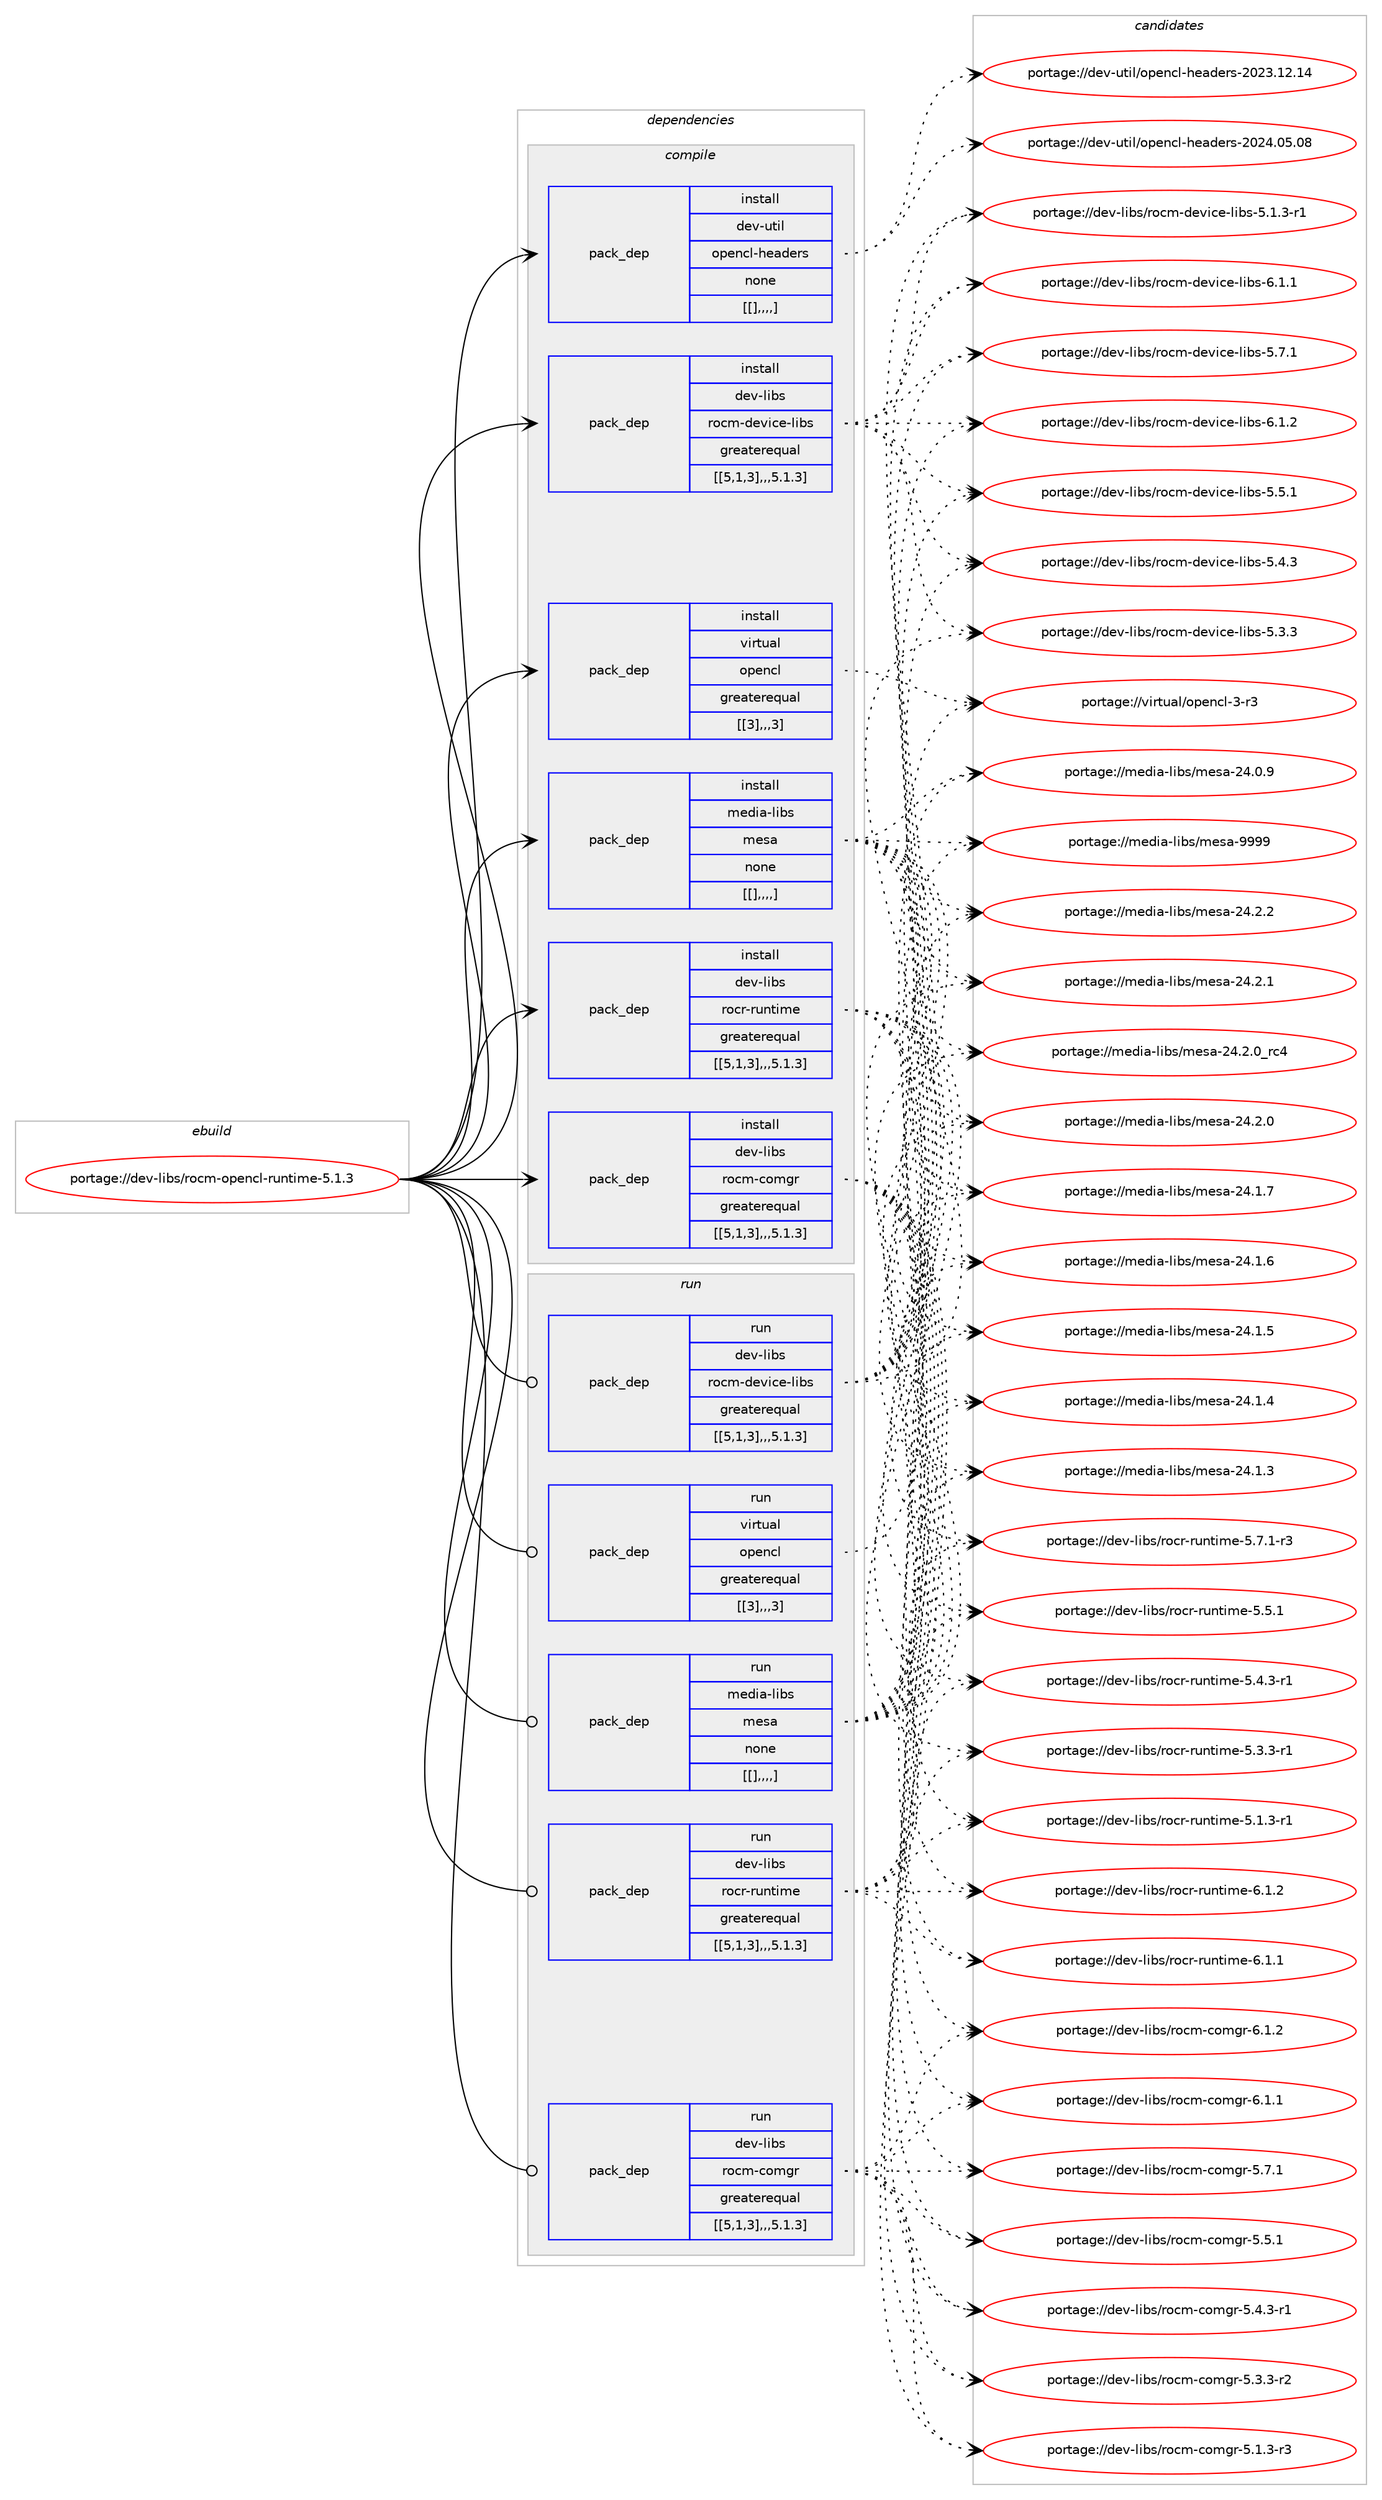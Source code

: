 digraph prolog {

# *************
# Graph options
# *************

newrank=true;
concentrate=true;
compound=true;
graph [rankdir=LR,fontname=Helvetica,fontsize=10,ranksep=1.5];#, ranksep=2.5, nodesep=0.2];
edge  [arrowhead=vee];
node  [fontname=Helvetica,fontsize=10];

# **********
# The ebuild
# **********

subgraph cluster_leftcol {
color=gray;
label=<<i>ebuild</i>>;
id [label="portage://dev-libs/rocm-opencl-runtime-5.1.3", color=red, width=4, href="../dev-libs/rocm-opencl-runtime-5.1.3.svg"];
}

# ****************
# The dependencies
# ****************

subgraph cluster_midcol {
color=gray;
label=<<i>dependencies</i>>;
subgraph cluster_compile {
fillcolor="#eeeeee";
style=filled;
label=<<i>compile</i>>;
subgraph pack85071 {
dependency114860 [label=<<TABLE BORDER="0" CELLBORDER="1" CELLSPACING="0" CELLPADDING="4" WIDTH="220"><TR><TD ROWSPAN="6" CELLPADDING="30">pack_dep</TD></TR><TR><TD WIDTH="110">install</TD></TR><TR><TD>dev-libs</TD></TR><TR><TD>rocm-comgr</TD></TR><TR><TD>greaterequal</TD></TR><TR><TD>[[5,1,3],,,5.1.3]</TD></TR></TABLE>>, shape=none, color=blue];
}
id:e -> dependency114860:w [weight=20,style="solid",arrowhead="vee"];
subgraph pack85072 {
dependency114861 [label=<<TABLE BORDER="0" CELLBORDER="1" CELLSPACING="0" CELLPADDING="4" WIDTH="220"><TR><TD ROWSPAN="6" CELLPADDING="30">pack_dep</TD></TR><TR><TD WIDTH="110">install</TD></TR><TR><TD>dev-libs</TD></TR><TR><TD>rocm-device-libs</TD></TR><TR><TD>greaterequal</TD></TR><TR><TD>[[5,1,3],,,5.1.3]</TD></TR></TABLE>>, shape=none, color=blue];
}
id:e -> dependency114861:w [weight=20,style="solid",arrowhead="vee"];
subgraph pack85073 {
dependency114862 [label=<<TABLE BORDER="0" CELLBORDER="1" CELLSPACING="0" CELLPADDING="4" WIDTH="220"><TR><TD ROWSPAN="6" CELLPADDING="30">pack_dep</TD></TR><TR><TD WIDTH="110">install</TD></TR><TR><TD>dev-libs</TD></TR><TR><TD>rocr-runtime</TD></TR><TR><TD>greaterequal</TD></TR><TR><TD>[[5,1,3],,,5.1.3]</TD></TR></TABLE>>, shape=none, color=blue];
}
id:e -> dependency114862:w [weight=20,style="solid",arrowhead="vee"];
subgraph pack85074 {
dependency114863 [label=<<TABLE BORDER="0" CELLBORDER="1" CELLSPACING="0" CELLPADDING="4" WIDTH="220"><TR><TD ROWSPAN="6" CELLPADDING="30">pack_dep</TD></TR><TR><TD WIDTH="110">install</TD></TR><TR><TD>dev-util</TD></TR><TR><TD>opencl-headers</TD></TR><TR><TD>none</TD></TR><TR><TD>[[],,,,]</TD></TR></TABLE>>, shape=none, color=blue];
}
id:e -> dependency114863:w [weight=20,style="solid",arrowhead="vee"];
subgraph pack85075 {
dependency114864 [label=<<TABLE BORDER="0" CELLBORDER="1" CELLSPACING="0" CELLPADDING="4" WIDTH="220"><TR><TD ROWSPAN="6" CELLPADDING="30">pack_dep</TD></TR><TR><TD WIDTH="110">install</TD></TR><TR><TD>media-libs</TD></TR><TR><TD>mesa</TD></TR><TR><TD>none</TD></TR><TR><TD>[[],,,,]</TD></TR></TABLE>>, shape=none, color=blue];
}
id:e -> dependency114864:w [weight=20,style="solid",arrowhead="vee"];
subgraph pack85076 {
dependency114865 [label=<<TABLE BORDER="0" CELLBORDER="1" CELLSPACING="0" CELLPADDING="4" WIDTH="220"><TR><TD ROWSPAN="6" CELLPADDING="30">pack_dep</TD></TR><TR><TD WIDTH="110">install</TD></TR><TR><TD>virtual</TD></TR><TR><TD>opencl</TD></TR><TR><TD>greaterequal</TD></TR><TR><TD>[[3],,,3]</TD></TR></TABLE>>, shape=none, color=blue];
}
id:e -> dependency114865:w [weight=20,style="solid",arrowhead="vee"];
}
subgraph cluster_compileandrun {
fillcolor="#eeeeee";
style=filled;
label=<<i>compile and run</i>>;
}
subgraph cluster_run {
fillcolor="#eeeeee";
style=filled;
label=<<i>run</i>>;
subgraph pack85077 {
dependency114866 [label=<<TABLE BORDER="0" CELLBORDER="1" CELLSPACING="0" CELLPADDING="4" WIDTH="220"><TR><TD ROWSPAN="6" CELLPADDING="30">pack_dep</TD></TR><TR><TD WIDTH="110">run</TD></TR><TR><TD>dev-libs</TD></TR><TR><TD>rocm-comgr</TD></TR><TR><TD>greaterequal</TD></TR><TR><TD>[[5,1,3],,,5.1.3]</TD></TR></TABLE>>, shape=none, color=blue];
}
id:e -> dependency114866:w [weight=20,style="solid",arrowhead="odot"];
subgraph pack85078 {
dependency114867 [label=<<TABLE BORDER="0" CELLBORDER="1" CELLSPACING="0" CELLPADDING="4" WIDTH="220"><TR><TD ROWSPAN="6" CELLPADDING="30">pack_dep</TD></TR><TR><TD WIDTH="110">run</TD></TR><TR><TD>dev-libs</TD></TR><TR><TD>rocm-device-libs</TD></TR><TR><TD>greaterequal</TD></TR><TR><TD>[[5,1,3],,,5.1.3]</TD></TR></TABLE>>, shape=none, color=blue];
}
id:e -> dependency114867:w [weight=20,style="solid",arrowhead="odot"];
subgraph pack85079 {
dependency114868 [label=<<TABLE BORDER="0" CELLBORDER="1" CELLSPACING="0" CELLPADDING="4" WIDTH="220"><TR><TD ROWSPAN="6" CELLPADDING="30">pack_dep</TD></TR><TR><TD WIDTH="110">run</TD></TR><TR><TD>dev-libs</TD></TR><TR><TD>rocr-runtime</TD></TR><TR><TD>greaterequal</TD></TR><TR><TD>[[5,1,3],,,5.1.3]</TD></TR></TABLE>>, shape=none, color=blue];
}
id:e -> dependency114868:w [weight=20,style="solid",arrowhead="odot"];
subgraph pack85080 {
dependency114869 [label=<<TABLE BORDER="0" CELLBORDER="1" CELLSPACING="0" CELLPADDING="4" WIDTH="220"><TR><TD ROWSPAN="6" CELLPADDING="30">pack_dep</TD></TR><TR><TD WIDTH="110">run</TD></TR><TR><TD>media-libs</TD></TR><TR><TD>mesa</TD></TR><TR><TD>none</TD></TR><TR><TD>[[],,,,]</TD></TR></TABLE>>, shape=none, color=blue];
}
id:e -> dependency114869:w [weight=20,style="solid",arrowhead="odot"];
subgraph pack85081 {
dependency114870 [label=<<TABLE BORDER="0" CELLBORDER="1" CELLSPACING="0" CELLPADDING="4" WIDTH="220"><TR><TD ROWSPAN="6" CELLPADDING="30">pack_dep</TD></TR><TR><TD WIDTH="110">run</TD></TR><TR><TD>virtual</TD></TR><TR><TD>opencl</TD></TR><TR><TD>greaterequal</TD></TR><TR><TD>[[3],,,3]</TD></TR></TABLE>>, shape=none, color=blue];
}
id:e -> dependency114870:w [weight=20,style="solid",arrowhead="odot"];
}
}

# **************
# The candidates
# **************

subgraph cluster_choices {
rank=same;
color=gray;
label=<<i>candidates</i>>;

subgraph choice85071 {
color=black;
nodesep=1;
choice100101118451081059811547114111991094599111109103114455446494650 [label="portage://dev-libs/rocm-comgr-6.1.2", color=red, width=4,href="../dev-libs/rocm-comgr-6.1.2.svg"];
choice100101118451081059811547114111991094599111109103114455446494649 [label="portage://dev-libs/rocm-comgr-6.1.1", color=red, width=4,href="../dev-libs/rocm-comgr-6.1.1.svg"];
choice100101118451081059811547114111991094599111109103114455346554649 [label="portage://dev-libs/rocm-comgr-5.7.1", color=red, width=4,href="../dev-libs/rocm-comgr-5.7.1.svg"];
choice100101118451081059811547114111991094599111109103114455346534649 [label="portage://dev-libs/rocm-comgr-5.5.1", color=red, width=4,href="../dev-libs/rocm-comgr-5.5.1.svg"];
choice1001011184510810598115471141119910945991111091031144553465246514511449 [label="portage://dev-libs/rocm-comgr-5.4.3-r1", color=red, width=4,href="../dev-libs/rocm-comgr-5.4.3-r1.svg"];
choice1001011184510810598115471141119910945991111091031144553465146514511450 [label="portage://dev-libs/rocm-comgr-5.3.3-r2", color=red, width=4,href="../dev-libs/rocm-comgr-5.3.3-r2.svg"];
choice1001011184510810598115471141119910945991111091031144553464946514511451 [label="portage://dev-libs/rocm-comgr-5.1.3-r3", color=red, width=4,href="../dev-libs/rocm-comgr-5.1.3-r3.svg"];
dependency114860:e -> choice100101118451081059811547114111991094599111109103114455446494650:w [style=dotted,weight="100"];
dependency114860:e -> choice100101118451081059811547114111991094599111109103114455446494649:w [style=dotted,weight="100"];
dependency114860:e -> choice100101118451081059811547114111991094599111109103114455346554649:w [style=dotted,weight="100"];
dependency114860:e -> choice100101118451081059811547114111991094599111109103114455346534649:w [style=dotted,weight="100"];
dependency114860:e -> choice1001011184510810598115471141119910945991111091031144553465246514511449:w [style=dotted,weight="100"];
dependency114860:e -> choice1001011184510810598115471141119910945991111091031144553465146514511450:w [style=dotted,weight="100"];
dependency114860:e -> choice1001011184510810598115471141119910945991111091031144553464946514511451:w [style=dotted,weight="100"];
}
subgraph choice85072 {
color=black;
nodesep=1;
choice1001011184510810598115471141119910945100101118105991014510810598115455446494650 [label="portage://dev-libs/rocm-device-libs-6.1.2", color=red, width=4,href="../dev-libs/rocm-device-libs-6.1.2.svg"];
choice1001011184510810598115471141119910945100101118105991014510810598115455446494649 [label="portage://dev-libs/rocm-device-libs-6.1.1", color=red, width=4,href="../dev-libs/rocm-device-libs-6.1.1.svg"];
choice1001011184510810598115471141119910945100101118105991014510810598115455346554649 [label="portage://dev-libs/rocm-device-libs-5.7.1", color=red, width=4,href="../dev-libs/rocm-device-libs-5.7.1.svg"];
choice1001011184510810598115471141119910945100101118105991014510810598115455346534649 [label="portage://dev-libs/rocm-device-libs-5.5.1", color=red, width=4,href="../dev-libs/rocm-device-libs-5.5.1.svg"];
choice1001011184510810598115471141119910945100101118105991014510810598115455346524651 [label="portage://dev-libs/rocm-device-libs-5.4.3", color=red, width=4,href="../dev-libs/rocm-device-libs-5.4.3.svg"];
choice1001011184510810598115471141119910945100101118105991014510810598115455346514651 [label="portage://dev-libs/rocm-device-libs-5.3.3", color=red, width=4,href="../dev-libs/rocm-device-libs-5.3.3.svg"];
choice10010111845108105981154711411199109451001011181059910145108105981154553464946514511449 [label="portage://dev-libs/rocm-device-libs-5.1.3-r1", color=red, width=4,href="../dev-libs/rocm-device-libs-5.1.3-r1.svg"];
dependency114861:e -> choice1001011184510810598115471141119910945100101118105991014510810598115455446494650:w [style=dotted,weight="100"];
dependency114861:e -> choice1001011184510810598115471141119910945100101118105991014510810598115455446494649:w [style=dotted,weight="100"];
dependency114861:e -> choice1001011184510810598115471141119910945100101118105991014510810598115455346554649:w [style=dotted,weight="100"];
dependency114861:e -> choice1001011184510810598115471141119910945100101118105991014510810598115455346534649:w [style=dotted,weight="100"];
dependency114861:e -> choice1001011184510810598115471141119910945100101118105991014510810598115455346524651:w [style=dotted,weight="100"];
dependency114861:e -> choice1001011184510810598115471141119910945100101118105991014510810598115455346514651:w [style=dotted,weight="100"];
dependency114861:e -> choice10010111845108105981154711411199109451001011181059910145108105981154553464946514511449:w [style=dotted,weight="100"];
}
subgraph choice85073 {
color=black;
nodesep=1;
choice1001011184510810598115471141119911445114117110116105109101455446494650 [label="portage://dev-libs/rocr-runtime-6.1.2", color=red, width=4,href="../dev-libs/rocr-runtime-6.1.2.svg"];
choice1001011184510810598115471141119911445114117110116105109101455446494649 [label="portage://dev-libs/rocr-runtime-6.1.1", color=red, width=4,href="../dev-libs/rocr-runtime-6.1.1.svg"];
choice10010111845108105981154711411199114451141171101161051091014553465546494511451 [label="portage://dev-libs/rocr-runtime-5.7.1-r3", color=red, width=4,href="../dev-libs/rocr-runtime-5.7.1-r3.svg"];
choice1001011184510810598115471141119911445114117110116105109101455346534649 [label="portage://dev-libs/rocr-runtime-5.5.1", color=red, width=4,href="../dev-libs/rocr-runtime-5.5.1.svg"];
choice10010111845108105981154711411199114451141171101161051091014553465246514511449 [label="portage://dev-libs/rocr-runtime-5.4.3-r1", color=red, width=4,href="../dev-libs/rocr-runtime-5.4.3-r1.svg"];
choice10010111845108105981154711411199114451141171101161051091014553465146514511449 [label="portage://dev-libs/rocr-runtime-5.3.3-r1", color=red, width=4,href="../dev-libs/rocr-runtime-5.3.3-r1.svg"];
choice10010111845108105981154711411199114451141171101161051091014553464946514511449 [label="portage://dev-libs/rocr-runtime-5.1.3-r1", color=red, width=4,href="../dev-libs/rocr-runtime-5.1.3-r1.svg"];
dependency114862:e -> choice1001011184510810598115471141119911445114117110116105109101455446494650:w [style=dotted,weight="100"];
dependency114862:e -> choice1001011184510810598115471141119911445114117110116105109101455446494649:w [style=dotted,weight="100"];
dependency114862:e -> choice10010111845108105981154711411199114451141171101161051091014553465546494511451:w [style=dotted,weight="100"];
dependency114862:e -> choice1001011184510810598115471141119911445114117110116105109101455346534649:w [style=dotted,weight="100"];
dependency114862:e -> choice10010111845108105981154711411199114451141171101161051091014553465246514511449:w [style=dotted,weight="100"];
dependency114862:e -> choice10010111845108105981154711411199114451141171101161051091014553465146514511449:w [style=dotted,weight="100"];
dependency114862:e -> choice10010111845108105981154711411199114451141171101161051091014553464946514511449:w [style=dotted,weight="100"];
}
subgraph choice85074 {
color=black;
nodesep=1;
choice10010111845117116105108471111121011109910845104101971001011141154550485052464853464856 [label="portage://dev-util/opencl-headers-2024.05.08", color=red, width=4,href="../dev-util/opencl-headers-2024.05.08.svg"];
choice10010111845117116105108471111121011109910845104101971001011141154550485051464950464952 [label="portage://dev-util/opencl-headers-2023.12.14", color=red, width=4,href="../dev-util/opencl-headers-2023.12.14.svg"];
dependency114863:e -> choice10010111845117116105108471111121011109910845104101971001011141154550485052464853464856:w [style=dotted,weight="100"];
dependency114863:e -> choice10010111845117116105108471111121011109910845104101971001011141154550485051464950464952:w [style=dotted,weight="100"];
}
subgraph choice85075 {
color=black;
nodesep=1;
choice10910110010597451081059811547109101115974557575757 [label="portage://media-libs/mesa-9999", color=red, width=4,href="../media-libs/mesa-9999.svg"];
choice109101100105974510810598115471091011159745505246504650 [label="portage://media-libs/mesa-24.2.2", color=red, width=4,href="../media-libs/mesa-24.2.2.svg"];
choice109101100105974510810598115471091011159745505246504649 [label="portage://media-libs/mesa-24.2.1", color=red, width=4,href="../media-libs/mesa-24.2.1.svg"];
choice109101100105974510810598115471091011159745505246504648951149952 [label="portage://media-libs/mesa-24.2.0_rc4", color=red, width=4,href="../media-libs/mesa-24.2.0_rc4.svg"];
choice109101100105974510810598115471091011159745505246504648 [label="portage://media-libs/mesa-24.2.0", color=red, width=4,href="../media-libs/mesa-24.2.0.svg"];
choice109101100105974510810598115471091011159745505246494655 [label="portage://media-libs/mesa-24.1.7", color=red, width=4,href="../media-libs/mesa-24.1.7.svg"];
choice109101100105974510810598115471091011159745505246494654 [label="portage://media-libs/mesa-24.1.6", color=red, width=4,href="../media-libs/mesa-24.1.6.svg"];
choice109101100105974510810598115471091011159745505246494653 [label="portage://media-libs/mesa-24.1.5", color=red, width=4,href="../media-libs/mesa-24.1.5.svg"];
choice109101100105974510810598115471091011159745505246494652 [label="portage://media-libs/mesa-24.1.4", color=red, width=4,href="../media-libs/mesa-24.1.4.svg"];
choice109101100105974510810598115471091011159745505246494651 [label="portage://media-libs/mesa-24.1.3", color=red, width=4,href="../media-libs/mesa-24.1.3.svg"];
choice109101100105974510810598115471091011159745505246484657 [label="portage://media-libs/mesa-24.0.9", color=red, width=4,href="../media-libs/mesa-24.0.9.svg"];
dependency114864:e -> choice10910110010597451081059811547109101115974557575757:w [style=dotted,weight="100"];
dependency114864:e -> choice109101100105974510810598115471091011159745505246504650:w [style=dotted,weight="100"];
dependency114864:e -> choice109101100105974510810598115471091011159745505246504649:w [style=dotted,weight="100"];
dependency114864:e -> choice109101100105974510810598115471091011159745505246504648951149952:w [style=dotted,weight="100"];
dependency114864:e -> choice109101100105974510810598115471091011159745505246504648:w [style=dotted,weight="100"];
dependency114864:e -> choice109101100105974510810598115471091011159745505246494655:w [style=dotted,weight="100"];
dependency114864:e -> choice109101100105974510810598115471091011159745505246494654:w [style=dotted,weight="100"];
dependency114864:e -> choice109101100105974510810598115471091011159745505246494653:w [style=dotted,weight="100"];
dependency114864:e -> choice109101100105974510810598115471091011159745505246494652:w [style=dotted,weight="100"];
dependency114864:e -> choice109101100105974510810598115471091011159745505246494651:w [style=dotted,weight="100"];
dependency114864:e -> choice109101100105974510810598115471091011159745505246484657:w [style=dotted,weight="100"];
}
subgraph choice85076 {
color=black;
nodesep=1;
choice11810511411611797108471111121011109910845514511451 [label="portage://virtual/opencl-3-r3", color=red, width=4,href="../virtual/opencl-3-r3.svg"];
dependency114865:e -> choice11810511411611797108471111121011109910845514511451:w [style=dotted,weight="100"];
}
subgraph choice85077 {
color=black;
nodesep=1;
choice100101118451081059811547114111991094599111109103114455446494650 [label="portage://dev-libs/rocm-comgr-6.1.2", color=red, width=4,href="../dev-libs/rocm-comgr-6.1.2.svg"];
choice100101118451081059811547114111991094599111109103114455446494649 [label="portage://dev-libs/rocm-comgr-6.1.1", color=red, width=4,href="../dev-libs/rocm-comgr-6.1.1.svg"];
choice100101118451081059811547114111991094599111109103114455346554649 [label="portage://dev-libs/rocm-comgr-5.7.1", color=red, width=4,href="../dev-libs/rocm-comgr-5.7.1.svg"];
choice100101118451081059811547114111991094599111109103114455346534649 [label="portage://dev-libs/rocm-comgr-5.5.1", color=red, width=4,href="../dev-libs/rocm-comgr-5.5.1.svg"];
choice1001011184510810598115471141119910945991111091031144553465246514511449 [label="portage://dev-libs/rocm-comgr-5.4.3-r1", color=red, width=4,href="../dev-libs/rocm-comgr-5.4.3-r1.svg"];
choice1001011184510810598115471141119910945991111091031144553465146514511450 [label="portage://dev-libs/rocm-comgr-5.3.3-r2", color=red, width=4,href="../dev-libs/rocm-comgr-5.3.3-r2.svg"];
choice1001011184510810598115471141119910945991111091031144553464946514511451 [label="portage://dev-libs/rocm-comgr-5.1.3-r3", color=red, width=4,href="../dev-libs/rocm-comgr-5.1.3-r3.svg"];
dependency114866:e -> choice100101118451081059811547114111991094599111109103114455446494650:w [style=dotted,weight="100"];
dependency114866:e -> choice100101118451081059811547114111991094599111109103114455446494649:w [style=dotted,weight="100"];
dependency114866:e -> choice100101118451081059811547114111991094599111109103114455346554649:w [style=dotted,weight="100"];
dependency114866:e -> choice100101118451081059811547114111991094599111109103114455346534649:w [style=dotted,weight="100"];
dependency114866:e -> choice1001011184510810598115471141119910945991111091031144553465246514511449:w [style=dotted,weight="100"];
dependency114866:e -> choice1001011184510810598115471141119910945991111091031144553465146514511450:w [style=dotted,weight="100"];
dependency114866:e -> choice1001011184510810598115471141119910945991111091031144553464946514511451:w [style=dotted,weight="100"];
}
subgraph choice85078 {
color=black;
nodesep=1;
choice1001011184510810598115471141119910945100101118105991014510810598115455446494650 [label="portage://dev-libs/rocm-device-libs-6.1.2", color=red, width=4,href="../dev-libs/rocm-device-libs-6.1.2.svg"];
choice1001011184510810598115471141119910945100101118105991014510810598115455446494649 [label="portage://dev-libs/rocm-device-libs-6.1.1", color=red, width=4,href="../dev-libs/rocm-device-libs-6.1.1.svg"];
choice1001011184510810598115471141119910945100101118105991014510810598115455346554649 [label="portage://dev-libs/rocm-device-libs-5.7.1", color=red, width=4,href="../dev-libs/rocm-device-libs-5.7.1.svg"];
choice1001011184510810598115471141119910945100101118105991014510810598115455346534649 [label="portage://dev-libs/rocm-device-libs-5.5.1", color=red, width=4,href="../dev-libs/rocm-device-libs-5.5.1.svg"];
choice1001011184510810598115471141119910945100101118105991014510810598115455346524651 [label="portage://dev-libs/rocm-device-libs-5.4.3", color=red, width=4,href="../dev-libs/rocm-device-libs-5.4.3.svg"];
choice1001011184510810598115471141119910945100101118105991014510810598115455346514651 [label="portage://dev-libs/rocm-device-libs-5.3.3", color=red, width=4,href="../dev-libs/rocm-device-libs-5.3.3.svg"];
choice10010111845108105981154711411199109451001011181059910145108105981154553464946514511449 [label="portage://dev-libs/rocm-device-libs-5.1.3-r1", color=red, width=4,href="../dev-libs/rocm-device-libs-5.1.3-r1.svg"];
dependency114867:e -> choice1001011184510810598115471141119910945100101118105991014510810598115455446494650:w [style=dotted,weight="100"];
dependency114867:e -> choice1001011184510810598115471141119910945100101118105991014510810598115455446494649:w [style=dotted,weight="100"];
dependency114867:e -> choice1001011184510810598115471141119910945100101118105991014510810598115455346554649:w [style=dotted,weight="100"];
dependency114867:e -> choice1001011184510810598115471141119910945100101118105991014510810598115455346534649:w [style=dotted,weight="100"];
dependency114867:e -> choice1001011184510810598115471141119910945100101118105991014510810598115455346524651:w [style=dotted,weight="100"];
dependency114867:e -> choice1001011184510810598115471141119910945100101118105991014510810598115455346514651:w [style=dotted,weight="100"];
dependency114867:e -> choice10010111845108105981154711411199109451001011181059910145108105981154553464946514511449:w [style=dotted,weight="100"];
}
subgraph choice85079 {
color=black;
nodesep=1;
choice1001011184510810598115471141119911445114117110116105109101455446494650 [label="portage://dev-libs/rocr-runtime-6.1.2", color=red, width=4,href="../dev-libs/rocr-runtime-6.1.2.svg"];
choice1001011184510810598115471141119911445114117110116105109101455446494649 [label="portage://dev-libs/rocr-runtime-6.1.1", color=red, width=4,href="../dev-libs/rocr-runtime-6.1.1.svg"];
choice10010111845108105981154711411199114451141171101161051091014553465546494511451 [label="portage://dev-libs/rocr-runtime-5.7.1-r3", color=red, width=4,href="../dev-libs/rocr-runtime-5.7.1-r3.svg"];
choice1001011184510810598115471141119911445114117110116105109101455346534649 [label="portage://dev-libs/rocr-runtime-5.5.1", color=red, width=4,href="../dev-libs/rocr-runtime-5.5.1.svg"];
choice10010111845108105981154711411199114451141171101161051091014553465246514511449 [label="portage://dev-libs/rocr-runtime-5.4.3-r1", color=red, width=4,href="../dev-libs/rocr-runtime-5.4.3-r1.svg"];
choice10010111845108105981154711411199114451141171101161051091014553465146514511449 [label="portage://dev-libs/rocr-runtime-5.3.3-r1", color=red, width=4,href="../dev-libs/rocr-runtime-5.3.3-r1.svg"];
choice10010111845108105981154711411199114451141171101161051091014553464946514511449 [label="portage://dev-libs/rocr-runtime-5.1.3-r1", color=red, width=4,href="../dev-libs/rocr-runtime-5.1.3-r1.svg"];
dependency114868:e -> choice1001011184510810598115471141119911445114117110116105109101455446494650:w [style=dotted,weight="100"];
dependency114868:e -> choice1001011184510810598115471141119911445114117110116105109101455446494649:w [style=dotted,weight="100"];
dependency114868:e -> choice10010111845108105981154711411199114451141171101161051091014553465546494511451:w [style=dotted,weight="100"];
dependency114868:e -> choice1001011184510810598115471141119911445114117110116105109101455346534649:w [style=dotted,weight="100"];
dependency114868:e -> choice10010111845108105981154711411199114451141171101161051091014553465246514511449:w [style=dotted,weight="100"];
dependency114868:e -> choice10010111845108105981154711411199114451141171101161051091014553465146514511449:w [style=dotted,weight="100"];
dependency114868:e -> choice10010111845108105981154711411199114451141171101161051091014553464946514511449:w [style=dotted,weight="100"];
}
subgraph choice85080 {
color=black;
nodesep=1;
choice10910110010597451081059811547109101115974557575757 [label="portage://media-libs/mesa-9999", color=red, width=4,href="../media-libs/mesa-9999.svg"];
choice109101100105974510810598115471091011159745505246504650 [label="portage://media-libs/mesa-24.2.2", color=red, width=4,href="../media-libs/mesa-24.2.2.svg"];
choice109101100105974510810598115471091011159745505246504649 [label="portage://media-libs/mesa-24.2.1", color=red, width=4,href="../media-libs/mesa-24.2.1.svg"];
choice109101100105974510810598115471091011159745505246504648951149952 [label="portage://media-libs/mesa-24.2.0_rc4", color=red, width=4,href="../media-libs/mesa-24.2.0_rc4.svg"];
choice109101100105974510810598115471091011159745505246504648 [label="portage://media-libs/mesa-24.2.0", color=red, width=4,href="../media-libs/mesa-24.2.0.svg"];
choice109101100105974510810598115471091011159745505246494655 [label="portage://media-libs/mesa-24.1.7", color=red, width=4,href="../media-libs/mesa-24.1.7.svg"];
choice109101100105974510810598115471091011159745505246494654 [label="portage://media-libs/mesa-24.1.6", color=red, width=4,href="../media-libs/mesa-24.1.6.svg"];
choice109101100105974510810598115471091011159745505246494653 [label="portage://media-libs/mesa-24.1.5", color=red, width=4,href="../media-libs/mesa-24.1.5.svg"];
choice109101100105974510810598115471091011159745505246494652 [label="portage://media-libs/mesa-24.1.4", color=red, width=4,href="../media-libs/mesa-24.1.4.svg"];
choice109101100105974510810598115471091011159745505246494651 [label="portage://media-libs/mesa-24.1.3", color=red, width=4,href="../media-libs/mesa-24.1.3.svg"];
choice109101100105974510810598115471091011159745505246484657 [label="portage://media-libs/mesa-24.0.9", color=red, width=4,href="../media-libs/mesa-24.0.9.svg"];
dependency114869:e -> choice10910110010597451081059811547109101115974557575757:w [style=dotted,weight="100"];
dependency114869:e -> choice109101100105974510810598115471091011159745505246504650:w [style=dotted,weight="100"];
dependency114869:e -> choice109101100105974510810598115471091011159745505246504649:w [style=dotted,weight="100"];
dependency114869:e -> choice109101100105974510810598115471091011159745505246504648951149952:w [style=dotted,weight="100"];
dependency114869:e -> choice109101100105974510810598115471091011159745505246504648:w [style=dotted,weight="100"];
dependency114869:e -> choice109101100105974510810598115471091011159745505246494655:w [style=dotted,weight="100"];
dependency114869:e -> choice109101100105974510810598115471091011159745505246494654:w [style=dotted,weight="100"];
dependency114869:e -> choice109101100105974510810598115471091011159745505246494653:w [style=dotted,weight="100"];
dependency114869:e -> choice109101100105974510810598115471091011159745505246494652:w [style=dotted,weight="100"];
dependency114869:e -> choice109101100105974510810598115471091011159745505246494651:w [style=dotted,weight="100"];
dependency114869:e -> choice109101100105974510810598115471091011159745505246484657:w [style=dotted,weight="100"];
}
subgraph choice85081 {
color=black;
nodesep=1;
choice11810511411611797108471111121011109910845514511451 [label="portage://virtual/opencl-3-r3", color=red, width=4,href="../virtual/opencl-3-r3.svg"];
dependency114870:e -> choice11810511411611797108471111121011109910845514511451:w [style=dotted,weight="100"];
}
}

}
